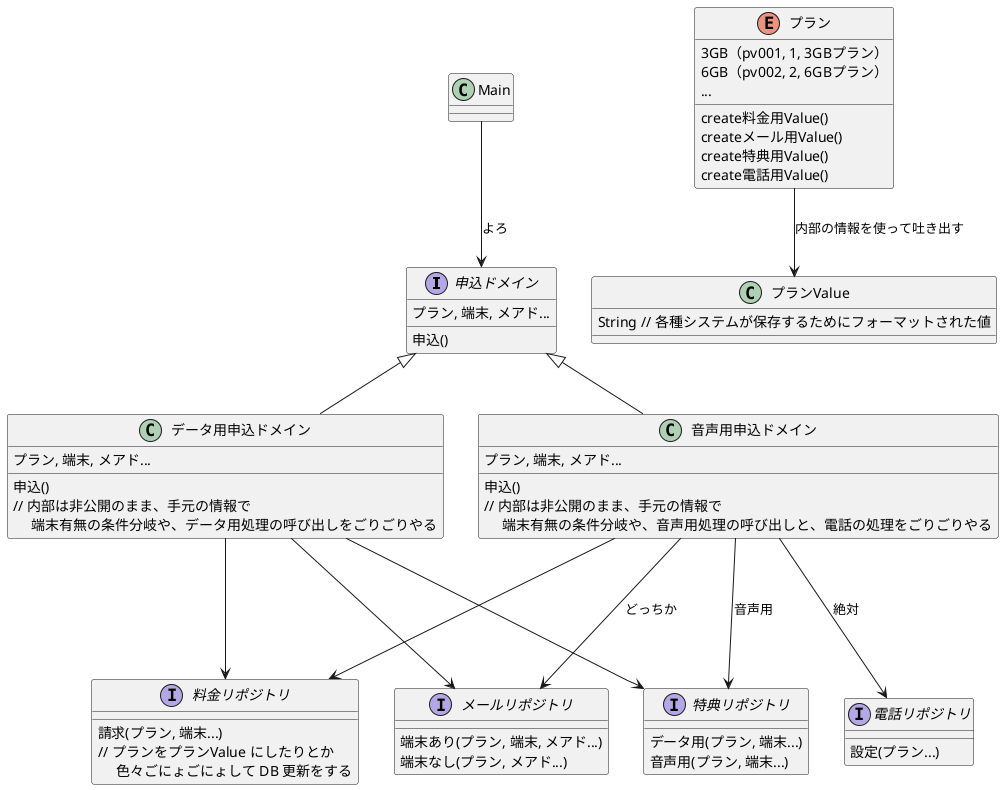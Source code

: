 @startuml

interface 申込ドメイン {
  プラン, 端末, メアド...
  申込()
}
class データ用申込ドメイン {
  プラン, 端末, メアド...
  申込()\n// 内部は非公開のまま、手元の情報で\n     端末有無の条件分岐や、データ用処理の呼び出しをごりごりやる
}
class 音声用申込ドメイン {
  プラン, 端末, メアド...
  申込()\n// 内部は非公開のまま、手元の情報で\n     端末有無の条件分岐や、音声用処理の呼び出しと、電話の処理をごりごりやる
}
enum プラン {
  3GB（pv001, 1, 3GBプラン）
  6GB（pv002, 2, 6GBプラン）
  ...
  create料金用Value()
  createメール用Value()
  create特典用Value()
  create電話用Value()
}
class プランValue {
  String // 各種システムが保存するためにフォーマットされた値
}
プラン -d-> プランValue : 内部の情報を使って吐き出す

データ用申込ドメイン -u-|> 申込ドメイン
音声用申込ドメイン -u-|> 申込ドメイン
interface 料金リポジトリ {
  請求(プラン, 端末...)\n// プランをプランValue にしたりとか\n     色々ごにょごにょして DB 更新をする
}
interface 電話リポジトリ {
  設定(プラン...)
}
interface 特典リポジトリ {
  データ用(プラン, 端末...)
  音声用(プラン, 端末...)
}
interface メールリポジトリ {
  端末あり(プラン, 端末, メアド...)
  端末なし(プラン, メアド...)
}
Main -d-> 申込ドメイン : よろ
データ用申込ドメイン -d--> 料金リポジトリ
データ用申込ドメイン -d--> 特典リポジトリ
データ用申込ドメイン -d--> メールリポジトリ
音声用申込ドメイン -d--> 料金リポジトリ
音声用申込ドメイン -d--> 電話リポジトリ : 絶対
音声用申込ドメイン -d--> 特典リポジトリ : 音声用
音声用申込ドメイン -d--> メールリポジトリ : どっちか

@enduml